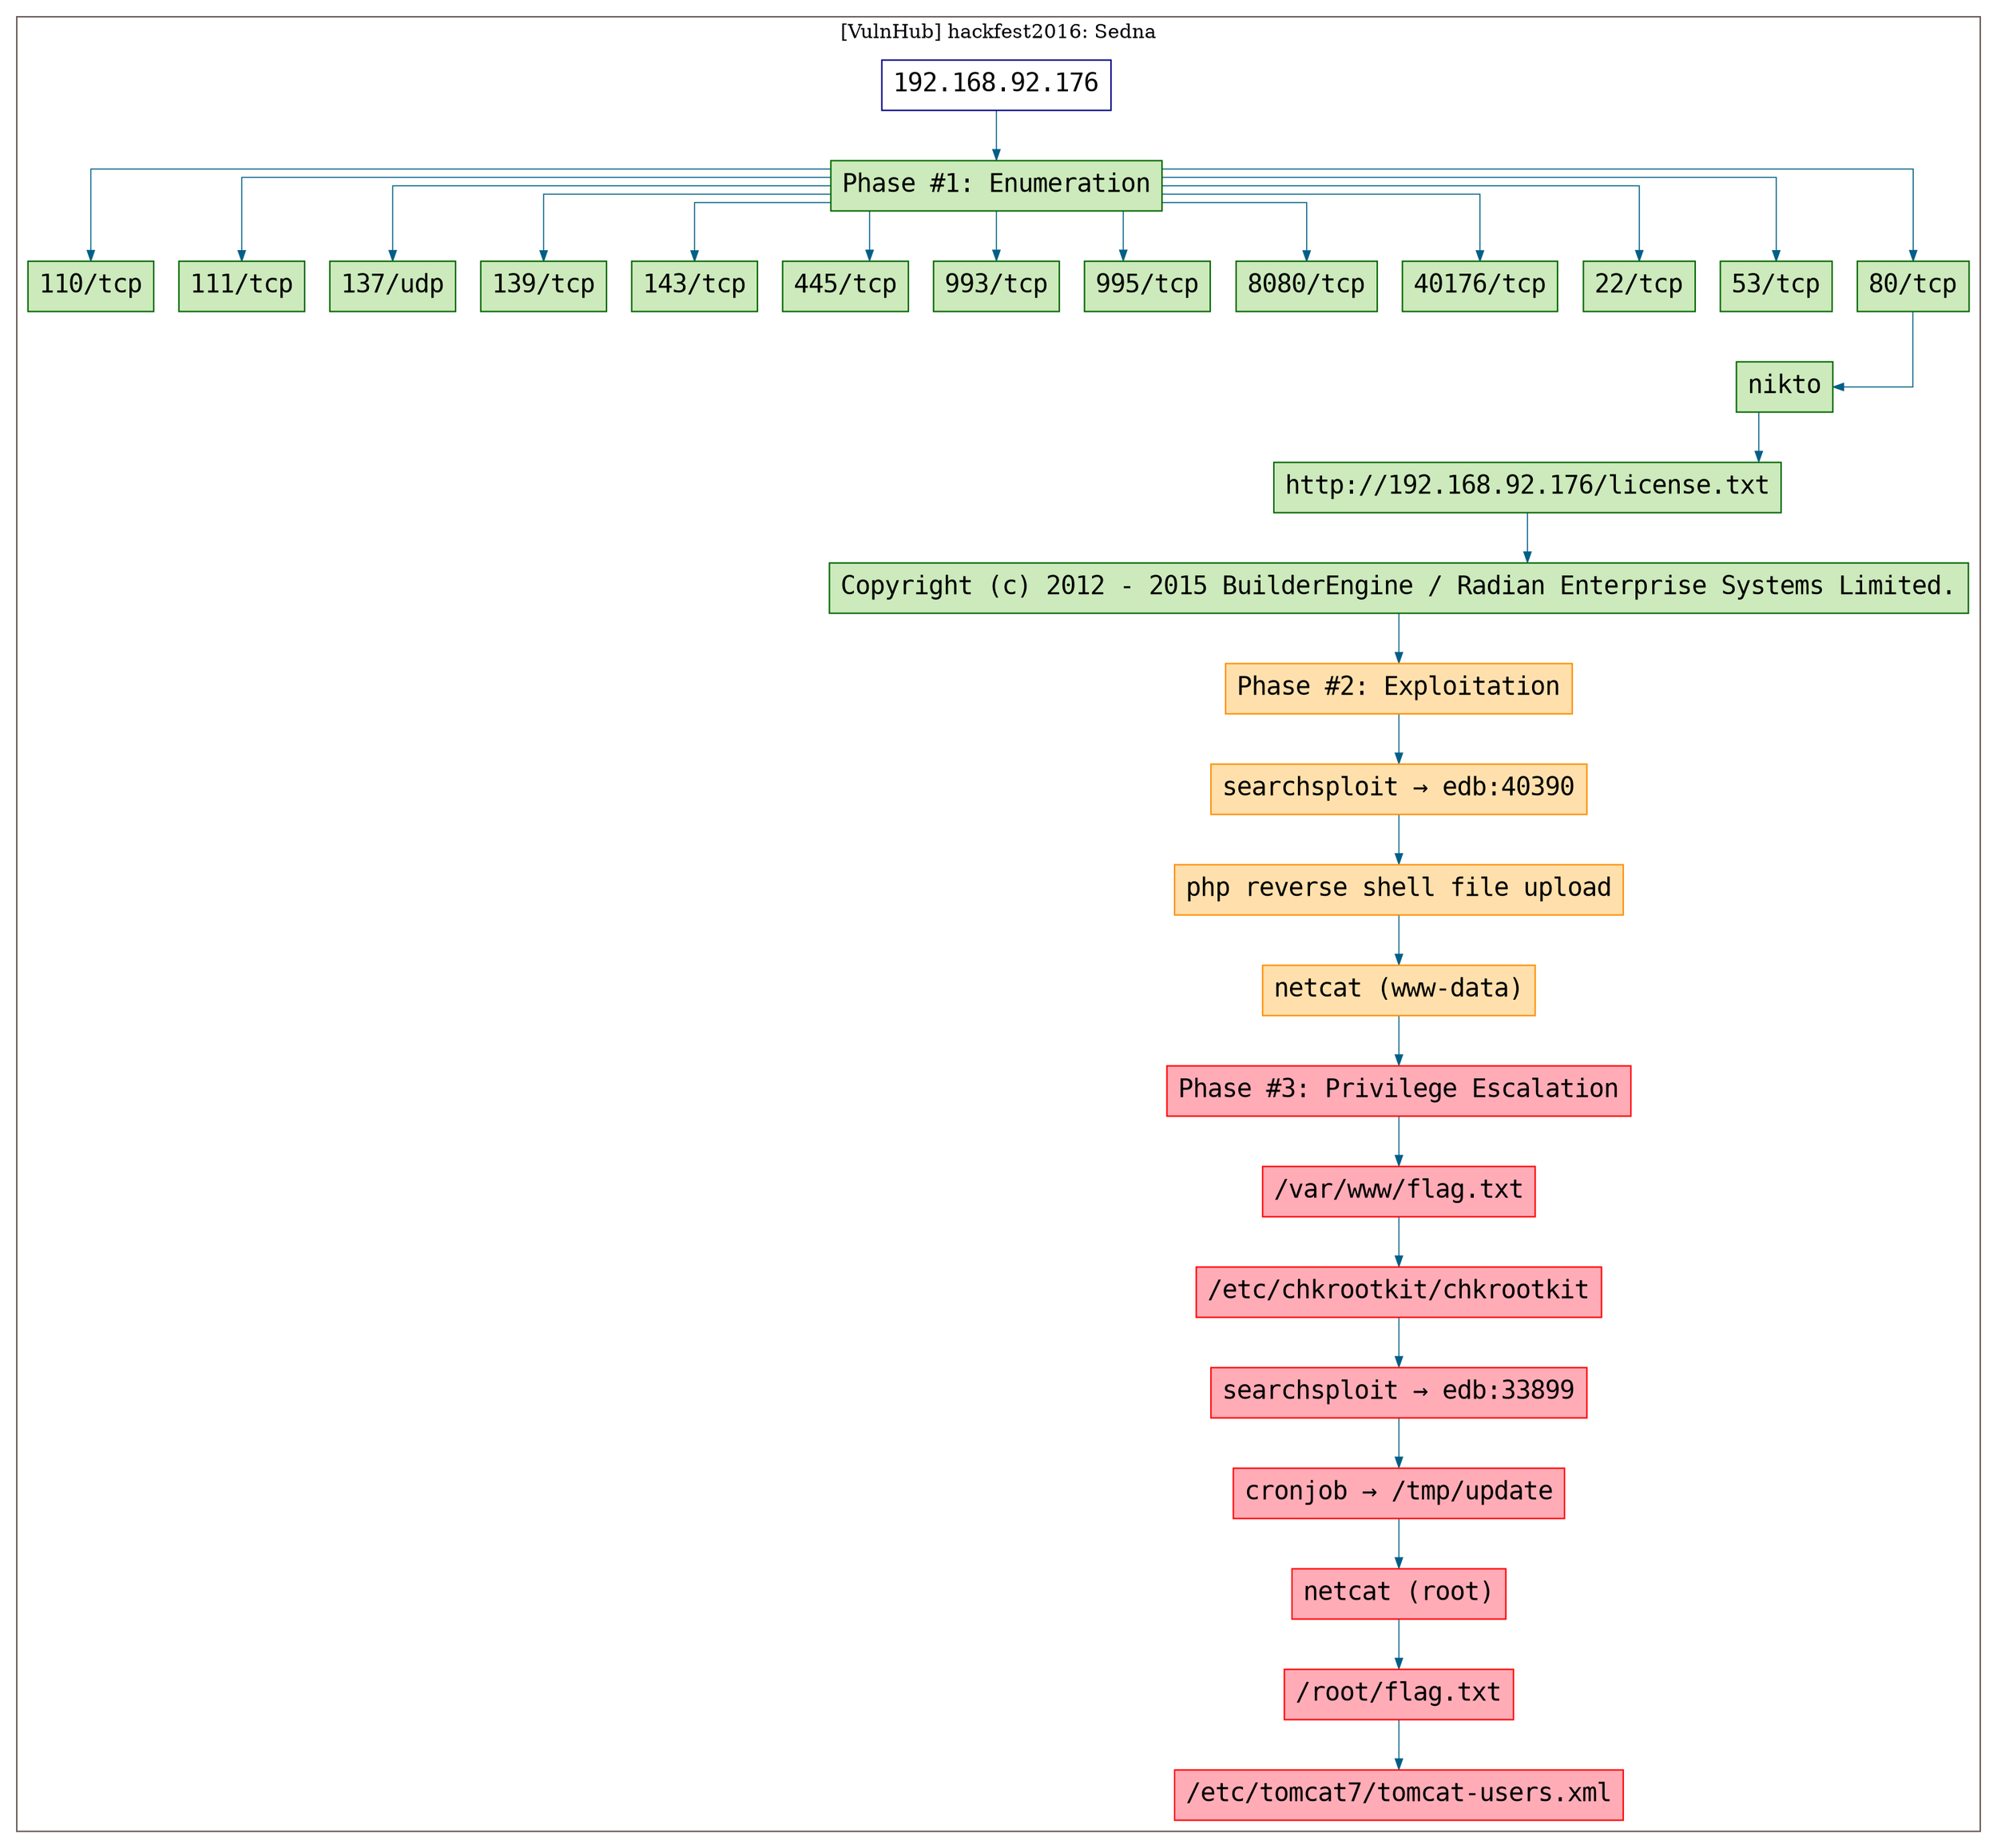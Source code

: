 digraph G {
  #rankdir=LR;
  nodesdictep=1.0; splines="ortho"; K=0.6; overlap=scale; fixedsize=true; resolution=72; bgcolor="#ffffff"; outputorder="edgesfirst";
  node [fontname="courier" fontsize=18 shape=box width=0.25 fillcolor="white" style="filled,solid"];
  edge [style=solid color="#005f87" penwidth=0.75 arrowsize=0.75];

  0[label="192.168.92.176" color="navyblue" fillcolor="#ffffff" tooltip="[VulnHub] hackfest2016: Sedna"];
  10[label="php reverse shell file upload" color="darkorange" fillcolor="#ffe0ac" tooltip="Phase #2:Exploitation"];
  11[label="netcat (www-data)" color="darkorange" fillcolor="#ffe0ac" tooltip="Phase #2:Exploitation"];
  12[label="Phase #3: Privilege Escalation" color="red" fillcolor="#ffacb7" tooltip="Phase #3:Privilege Escalation"];
  13[label="/var/www/flag.txt" color="red" fillcolor="#ffacb7" tooltip="Phase #3:Privilege Escalation"];
  14[label="/etc/chkrootkit/chkrootkit" color="red" fillcolor="#ffacb7" tooltip="Phase #3:Privilege Escalation"];
  15[label="searchsploit → edb:33899" color="red" fillcolor="#ffacb7" tooltip="Phase #3:Privilege Escalation"];
  16[label="cronjob → /tmp/update" color="red" fillcolor="#ffacb7" tooltip="Phase #3:Privilege Escalation"];
  17[label="netcat (root)" color="red" fillcolor="#ffacb7" tooltip="Phase #3:Privilege Escalation"];
  18[label="/root/flag.txt" color="red" fillcolor="#ffacb7" tooltip="Phase #3:Privilege Escalation"];
  19[label="/etc/tomcat7/tomcat-users.xml" color="red" fillcolor="#ffacb7" tooltip="Phase #3:Privilege Escalation"];
  1[label="Phase #1: Enumeration" color="darkgreen" fillcolor="#cceabb" tooltip="Phase #1:Enumeration"];
  20[label="110/tcp" color="darkgreen" fillcolor="#cceabb" tooltip="Phase #1:Enumeration"];
  21[label="111/tcp" color="darkgreen" fillcolor="#cceabb" tooltip="Phase #1:Enumeration"];
  22[label="137/udp" color="darkgreen" fillcolor="#cceabb" tooltip="Phase #1:Enumeration"];
  23[label="139/tcp" color="darkgreen" fillcolor="#cceabb" tooltip="Phase #1:Enumeration"];
  24[label="143/tcp" color="darkgreen" fillcolor="#cceabb" tooltip="Phase #1:Enumeration"];
  25[label="445/tcp" color="darkgreen" fillcolor="#cceabb" tooltip="Phase #1:Enumeration"];
  26[label="993/tcp" color="darkgreen" fillcolor="#cceabb" tooltip="Phase #1:Enumeration"];
  27[label="995/tcp" color="darkgreen" fillcolor="#cceabb" tooltip="Phase #1:Enumeration"];
  28[label="8080/tcp" color="darkgreen" fillcolor="#cceabb" tooltip="Phase #1:Enumeration"];
  29[label="40176/tcp" color="darkgreen" fillcolor="#cceabb" tooltip="Phase #1:Enumeration"];
  2[label="22/tcp" color="darkgreen" fillcolor="#cceabb" tooltip="Phase #1:Enumeration"];
  3[label="53/tcp" color="darkgreen" fillcolor="#cceabb" tooltip="Phase #1:Enumeration"];
  4[label="80/tcp" color="darkgreen" fillcolor="#cceabb" tooltip="Phase #1:Enumeration"];
  5[label="nikto" color="darkgreen" fillcolor="#cceabb" tooltip="Phase #1:Enumeration"];
  6[label="http://192.168.92.176/license.txt" color="darkgreen" fillcolor="#cceabb" tooltip="Phase #1:Enumeration"];
  7[label="Copyright (c) 2012 - 2015 BuilderEngine / Radian Enterprise Systems Limited." color="darkgreen" fillcolor="#cceabb" tooltip="Phase #1:Enumeration"];
  8[label="Phase #2: Exploitation" color="darkorange" fillcolor="#ffe0ac" tooltip="Phase #2:Exploitation"];
  9[label="searchsploit → edb:40390" color="darkorange" fillcolor="#ffe0ac" tooltip="Phase #2:Exploitation"];

  subgraph cluster_0 {
    node [style="filled,solid"];
    label = "[VulnHub] hackfest2016: Sedna";
    color = "#665957";
    0 -> 1 [color="#005f87"];
    1 -> 2 [color="#005f87"];
    1 -> 20 [color="#005f87"];
    1 -> 21 [color="#005f87"];
    1 -> 22 [color="#005f87"];
    1 -> 23 [color="#005f87"];
    1 -> 24 [color="#005f87"];
    1 -> 25 [color="#005f87"];
    1 -> 26 [color="#005f87"];
    1 -> 27 [color="#005f87"];
    1 -> 28 [color="#005f87"];
    1 -> 29 [color="#005f87"];
    1 -> 3 [color="#005f87"];
    1 -> 4 [color="#005f87"];
    10 -> 11 [color="#005f87"];
    11 -> 12 [color="#005f87"];
    12 -> 13 [color="#005f87"];
    13 -> 14 [color="#005f87"];
    14 -> 15 [color="#005f87"];
    15 -> 16 [color="#005f87"];
    16 -> 17 [color="#005f87"];
    17 -> 18 [color="#005f87"];
    18 -> 19 [color="#005f87"];
    4 -> 5 [color="#005f87"];
    5 -> 6 [color="#005f87"];
    6 -> 7 [color="#005f87"];
    7 -> 8 [color="#005f87"];
    8 -> 9 [color="#005f87"];
    9 -> 10 [color="#005f87"];
  }
}
